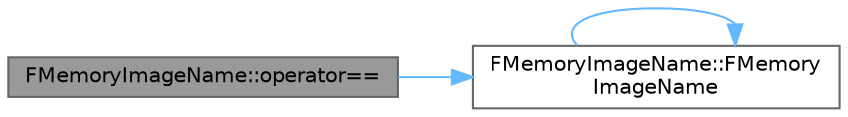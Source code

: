 digraph "FMemoryImageName::operator=="
{
 // INTERACTIVE_SVG=YES
 // LATEX_PDF_SIZE
  bgcolor="transparent";
  edge [fontname=Helvetica,fontsize=10,labelfontname=Helvetica,labelfontsize=10];
  node [fontname=Helvetica,fontsize=10,shape=box,height=0.2,width=0.4];
  rankdir="LR";
  Node1 [id="Node000001",label="FMemoryImageName::operator==",height=0.2,width=0.4,color="gray40", fillcolor="grey60", style="filled", fontcolor="black",tooltip=" "];
  Node1 -> Node2 [id="edge1_Node000001_Node000002",color="steelblue1",style="solid",tooltip=" "];
  Node2 [id="Node000002",label="FMemoryImageName::FMemory\lImageName",height=0.2,width=0.4,color="grey40", fillcolor="white", style="filled",URL="$d0/dd7/structFMemoryImageName.html#a3a1976d1d8333bd2e8b6186bcea23e43",tooltip=" "];
  Node2 -> Node2 [id="edge2_Node000002_Node000002",color="steelblue1",style="solid",tooltip=" "];
}
